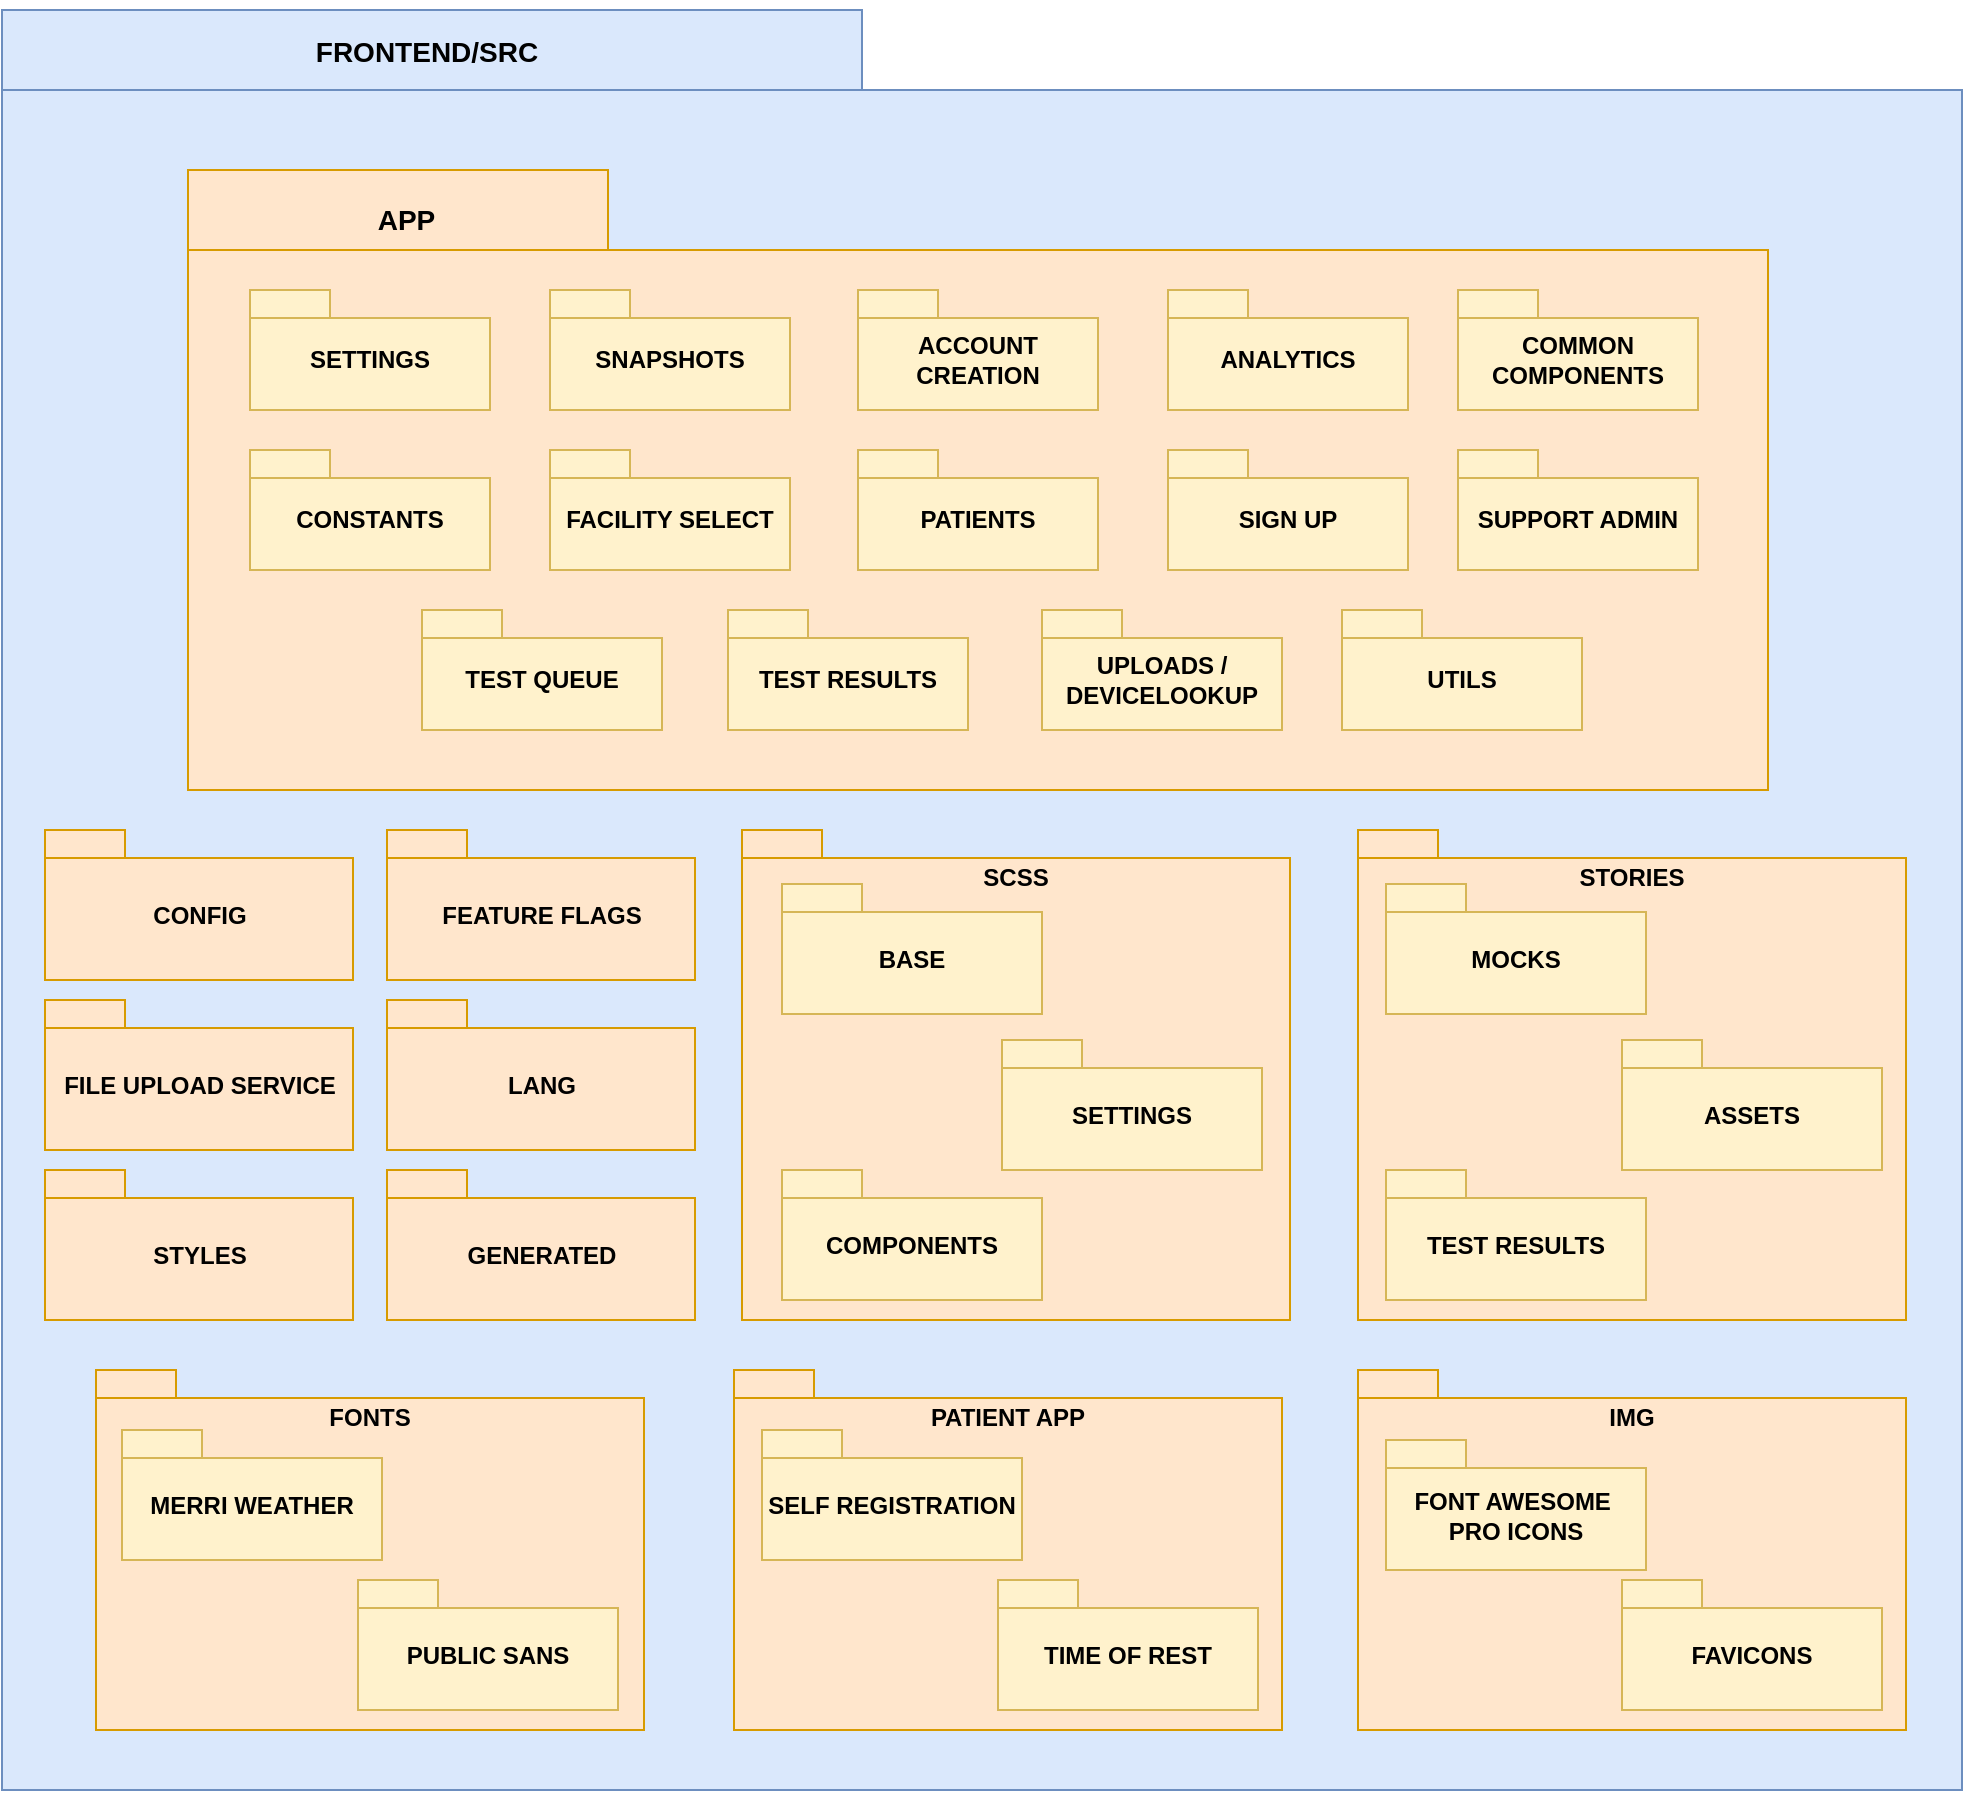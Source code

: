 <mxfile version="26.0.16">
  <diagram name="Página-1" id="kWVvZbGXdmjbfpQ6RwCb">
    <mxGraphModel dx="1050" dy="569" grid="1" gridSize="10" guides="1" tooltips="1" connect="1" arrows="1" fold="1" page="1" pageScale="1" pageWidth="827" pageHeight="1169" math="0" shadow="0">
      <root>
        <mxCell id="0" />
        <mxCell id="1" parent="0" />
        <mxCell id="DD55e8S6xitkIhAZYdYr-1" value="package" style="shape=folder;fontStyle=1;spacingTop=10;tabWidth=430;tabHeight=40;tabPosition=left;html=1;whiteSpace=wrap;fillColor=#dae8fc;strokeColor=#6c8ebf;" vertex="1" parent="1">
          <mxGeometry x="60" y="90" width="980" height="890" as="geometry" />
        </mxCell>
        <mxCell id="h0jYvW_nCPDPX-_wt_Re-3" value="IMG" style="shape=folder;fontStyle=1;spacingTop=10;tabWidth=40;tabHeight=14;tabPosition=left;html=1;whiteSpace=wrap;verticalAlign=top;fillColor=#ffe6cc;strokeColor=#d79b00;" parent="1" vertex="1">
          <mxGeometry x="738" y="770" width="274" height="180" as="geometry" />
        </mxCell>
        <mxCell id="h0jYvW_nCPDPX-_wt_Re-4" value="FONTS" style="shape=folder;fontStyle=1;spacingTop=10;tabWidth=40;tabHeight=14;tabPosition=left;html=1;whiteSpace=wrap;verticalAlign=top;fillColor=#ffe6cc;strokeColor=#d79b00;" parent="1" vertex="1">
          <mxGeometry x="107" y="770" width="274" height="180" as="geometry" />
        </mxCell>
        <mxCell id="h0jYvW_nCPDPX-_wt_Re-5" value="CONFIG" style="shape=folder;fontStyle=1;spacingTop=10;tabWidth=40;tabHeight=14;tabPosition=left;html=1;whiteSpace=wrap;verticalAlign=middle;fillColor=#ffe6cc;strokeColor=#d79b00;" parent="1" vertex="1">
          <mxGeometry x="81.5" y="500" width="154" height="75" as="geometry" />
        </mxCell>
        <mxCell id="h0jYvW_nCPDPX-_wt_Re-6" value="&amp;nbsp; &amp;nbsp; &amp;nbsp; &amp;nbsp; &amp;nbsp; &amp;nbsp; &amp;nbsp; &amp;nbsp; &amp;nbsp; &amp;nbsp; &amp;nbsp; &amp;nbsp; APP" style="shape=folder;fontStyle=1;spacingTop=10;tabWidth=210;tabHeight=40;tabPosition=left;html=1;whiteSpace=wrap;verticalAlign=top;fillColor=#ffe6cc;strokeColor=#d79b00;align=left;fontSize=14;" parent="1" vertex="1">
          <mxGeometry x="153" y="170" width="790" height="310" as="geometry" />
        </mxCell>
        <mxCell id="h0jYvW_nCPDPX-_wt_Re-14" value="FAVICONS" style="shape=folder;fontStyle=1;spacingTop=10;tabWidth=40;tabHeight=14;tabPosition=left;html=1;whiteSpace=wrap;fillColor=#fff2cc;strokeColor=#d6b656;" parent="1" vertex="1">
          <mxGeometry x="870" y="875" width="130" height="65" as="geometry" />
        </mxCell>
        <mxCell id="h0jYvW_nCPDPX-_wt_Re-15" value="FONT AWESOME&amp;nbsp; PRO ICONS" style="shape=folder;fontStyle=1;spacingTop=10;tabWidth=40;tabHeight=14;tabPosition=left;html=1;whiteSpace=wrap;fillColor=#fff2cc;strokeColor=#d6b656;" parent="1" vertex="1">
          <mxGeometry x="752" y="805" width="130" height="65" as="geometry" />
        </mxCell>
        <mxCell id="h0jYvW_nCPDPX-_wt_Re-16" value="PUBLIC SANS" style="shape=folder;fontStyle=1;spacingTop=10;tabWidth=40;tabHeight=14;tabPosition=left;html=1;whiteSpace=wrap;fillColor=#fff2cc;strokeColor=#d6b656;" parent="1" vertex="1">
          <mxGeometry x="238" y="875" width="130" height="65" as="geometry" />
        </mxCell>
        <mxCell id="h0jYvW_nCPDPX-_wt_Re-17" value="MERRI WEATHER" style="shape=folder;fontStyle=1;spacingTop=10;tabWidth=40;tabHeight=14;tabPosition=left;html=1;whiteSpace=wrap;fillColor=#fff2cc;strokeColor=#d6b656;" parent="1" vertex="1">
          <mxGeometry x="120" y="800" width="130" height="65" as="geometry" />
        </mxCell>
        <mxCell id="h0jYvW_nCPDPX-_wt_Re-22" value="COMMON COMPONENTS" style="shape=folder;fontStyle=1;spacingTop=10;tabWidth=40;tabHeight=14;tabPosition=left;html=1;whiteSpace=wrap;fillColor=#fff2cc;strokeColor=#d6b656;" parent="1" vertex="1">
          <mxGeometry x="788" y="230" width="120" height="60" as="geometry" />
        </mxCell>
        <mxCell id="h0jYvW_nCPDPX-_wt_Re-23" value="TEST QUEUE" style="shape=folder;fontStyle=1;spacingTop=10;tabWidth=40;tabHeight=14;tabPosition=left;html=1;whiteSpace=wrap;fillColor=#fff2cc;strokeColor=#d6b656;" parent="1" vertex="1">
          <mxGeometry x="270" y="390" width="120" height="60" as="geometry" />
        </mxCell>
        <mxCell id="h0jYvW_nCPDPX-_wt_Re-24" value="SIGN UP" style="shape=folder;fontStyle=1;spacingTop=10;tabWidth=40;tabHeight=14;tabPosition=left;html=1;whiteSpace=wrap;fillColor=#fff2cc;strokeColor=#d6b656;" parent="1" vertex="1">
          <mxGeometry x="643" y="310" width="120" height="60" as="geometry" />
        </mxCell>
        <mxCell id="h0jYvW_nCPDPX-_wt_Re-25" value="PATIENTS" style="shape=folder;fontStyle=1;spacingTop=10;tabWidth=40;tabHeight=14;tabPosition=left;html=1;whiteSpace=wrap;fillColor=#fff2cc;strokeColor=#d6b656;" parent="1" vertex="1">
          <mxGeometry x="488" y="310" width="120" height="60" as="geometry" />
        </mxCell>
        <mxCell id="h0jYvW_nCPDPX-_wt_Re-26" value="ANALYTICS" style="shape=folder;fontStyle=1;spacingTop=10;tabWidth=40;tabHeight=14;tabPosition=left;html=1;whiteSpace=wrap;fillColor=#fff2cc;strokeColor=#d6b656;" parent="1" vertex="1">
          <mxGeometry x="643" y="230" width="120" height="60" as="geometry" />
        </mxCell>
        <mxCell id="h0jYvW_nCPDPX-_wt_Re-27" value="ACCOUNT CREATION" style="shape=folder;fontStyle=1;spacingTop=10;tabWidth=40;tabHeight=14;tabPosition=left;html=1;whiteSpace=wrap;fillColor=#fff2cc;strokeColor=#d6b656;" parent="1" vertex="1">
          <mxGeometry x="488" y="230" width="120" height="60" as="geometry" />
        </mxCell>
        <mxCell id="h0jYvW_nCPDPX-_wt_Re-28" value="FACILITY SELECT" style="shape=folder;fontStyle=1;spacingTop=10;tabWidth=40;tabHeight=14;tabPosition=left;html=1;whiteSpace=wrap;fillColor=#fff2cc;strokeColor=#d6b656;" parent="1" vertex="1">
          <mxGeometry x="334" y="310" width="120" height="60" as="geometry" />
        </mxCell>
        <mxCell id="h0jYvW_nCPDPX-_wt_Re-29" value="SNAPSHOTS" style="shape=folder;fontStyle=1;spacingTop=10;tabWidth=40;tabHeight=14;tabPosition=left;html=1;whiteSpace=wrap;fillColor=#fff2cc;strokeColor=#d6b656;" parent="1" vertex="1">
          <mxGeometry x="334" y="230" width="120" height="60" as="geometry" />
        </mxCell>
        <mxCell id="h0jYvW_nCPDPX-_wt_Re-30" value="CONSTANTS" style="shape=folder;fontStyle=1;spacingTop=10;tabWidth=40;tabHeight=14;tabPosition=left;html=1;whiteSpace=wrap;fillColor=#fff2cc;strokeColor=#d6b656;" parent="1" vertex="1">
          <mxGeometry x="184" y="310" width="120" height="60" as="geometry" />
        </mxCell>
        <mxCell id="h0jYvW_nCPDPX-_wt_Re-31" value="SETTINGS" style="shape=folder;fontStyle=1;spacingTop=10;tabWidth=40;tabHeight=14;tabPosition=left;html=1;whiteSpace=wrap;fillColor=#fff2cc;strokeColor=#d6b656;" parent="1" vertex="1">
          <mxGeometry x="184" y="230" width="120" height="60" as="geometry" />
        </mxCell>
        <mxCell id="h0jYvW_nCPDPX-_wt_Re-35" value="UTILS" style="shape=folder;fontStyle=1;spacingTop=10;tabWidth=40;tabHeight=14;tabPosition=left;html=1;whiteSpace=wrap;fillColor=#fff2cc;strokeColor=#d6b656;" parent="1" vertex="1">
          <mxGeometry x="730" y="390" width="120" height="60" as="geometry" />
        </mxCell>
        <mxCell id="h0jYvW_nCPDPX-_wt_Re-36" value="UPLOADS / DEVICELOOKUP" style="shape=folder;fontStyle=1;spacingTop=10;tabWidth=40;tabHeight=14;tabPosition=left;html=1;whiteSpace=wrap;fillColor=#fff2cc;strokeColor=#d6b656;" parent="1" vertex="1">
          <mxGeometry x="580" y="390" width="120" height="60" as="geometry" />
        </mxCell>
        <mxCell id="h0jYvW_nCPDPX-_wt_Re-37" value="TEST RESULTS" style="shape=folder;fontStyle=1;spacingTop=10;tabWidth=40;tabHeight=14;tabPosition=left;html=1;whiteSpace=wrap;fillColor=#fff2cc;strokeColor=#d6b656;" parent="1" vertex="1">
          <mxGeometry x="423" y="390" width="120" height="60" as="geometry" />
        </mxCell>
        <mxCell id="h0jYvW_nCPDPX-_wt_Re-38" value="SUPPORT ADMIN" style="shape=folder;fontStyle=1;spacingTop=10;tabWidth=40;tabHeight=14;tabPosition=left;html=1;whiteSpace=wrap;fillColor=#fff2cc;strokeColor=#d6b656;" parent="1" vertex="1">
          <mxGeometry x="788" y="310" width="120" height="60" as="geometry" />
        </mxCell>
        <mxCell id="h0jYvW_nCPDPX-_wt_Re-42" value="FILE UPLOAD SERVICE" style="shape=folder;fontStyle=1;spacingTop=10;tabWidth=40;tabHeight=14;tabPosition=left;html=1;whiteSpace=wrap;verticalAlign=middle;fillColor=#ffe6cc;strokeColor=#d79b00;" parent="1" vertex="1">
          <mxGeometry x="81.5" y="585" width="154" height="75" as="geometry" />
        </mxCell>
        <mxCell id="h0jYvW_nCPDPX-_wt_Re-43" value="FEATURE FLAGS" style="shape=folder;fontStyle=1;spacingTop=10;tabWidth=40;tabHeight=14;tabPosition=left;html=1;whiteSpace=wrap;verticalAlign=middle;fillColor=#ffe6cc;strokeColor=#d79b00;" parent="1" vertex="1">
          <mxGeometry x="252.5" y="500" width="154" height="75" as="geometry" />
        </mxCell>
        <mxCell id="h0jYvW_nCPDPX-_wt_Re-44" value="LANG" style="shape=folder;fontStyle=1;spacingTop=10;tabWidth=40;tabHeight=14;tabPosition=left;html=1;whiteSpace=wrap;verticalAlign=middle;fillColor=#ffe6cc;strokeColor=#d79b00;" parent="1" vertex="1">
          <mxGeometry x="252.5" y="585" width="154" height="75" as="geometry" />
        </mxCell>
        <mxCell id="h0jYvW_nCPDPX-_wt_Re-45" value="GENERATED" style="shape=folder;fontStyle=1;spacingTop=10;tabWidth=40;tabHeight=14;tabPosition=left;html=1;whiteSpace=wrap;verticalAlign=middle;fillColor=#ffe6cc;strokeColor=#d79b00;" parent="1" vertex="1">
          <mxGeometry x="252.5" y="670" width="154" height="75" as="geometry" />
        </mxCell>
        <mxCell id="h0jYvW_nCPDPX-_wt_Re-46" value="PATIENT APP" style="shape=folder;fontStyle=1;spacingTop=10;tabWidth=40;tabHeight=14;tabPosition=left;html=1;whiteSpace=wrap;verticalAlign=top;fillColor=#ffe6cc;strokeColor=#d79b00;" parent="1" vertex="1">
          <mxGeometry x="426" y="770" width="274" height="180" as="geometry" />
        </mxCell>
        <mxCell id="h0jYvW_nCPDPX-_wt_Re-48" value="STYLES" style="shape=folder;fontStyle=1;spacingTop=10;tabWidth=40;tabHeight=14;tabPosition=left;html=1;whiteSpace=wrap;verticalAlign=middle;fillColor=#ffe6cc;strokeColor=#d79b00;" parent="1" vertex="1">
          <mxGeometry x="81.5" y="670" width="154" height="75" as="geometry" />
        </mxCell>
        <mxCell id="h0jYvW_nCPDPX-_wt_Re-49" value="TIME OF REST" style="shape=folder;fontStyle=1;spacingTop=10;tabWidth=40;tabHeight=14;tabPosition=left;html=1;whiteSpace=wrap;fillColor=#fff2cc;strokeColor=#d6b656;" parent="1" vertex="1">
          <mxGeometry x="558" y="875" width="130" height="65" as="geometry" />
        </mxCell>
        <mxCell id="h0jYvW_nCPDPX-_wt_Re-50" value="SELF REGISTRATION" style="shape=folder;fontStyle=1;spacingTop=10;tabWidth=40;tabHeight=14;tabPosition=left;html=1;whiteSpace=wrap;fillColor=#fff2cc;strokeColor=#d6b656;" parent="1" vertex="1">
          <mxGeometry x="440" y="800" width="130" height="65" as="geometry" />
        </mxCell>
        <mxCell id="h0jYvW_nCPDPX-_wt_Re-51" value="SCSS" style="shape=folder;fontStyle=1;spacingTop=10;tabWidth=40;tabHeight=14;tabPosition=left;html=1;whiteSpace=wrap;verticalAlign=top;fillColor=#ffe6cc;strokeColor=#d79b00;" parent="1" vertex="1">
          <mxGeometry x="430" y="500" width="274" height="245" as="geometry" />
        </mxCell>
        <mxCell id="h0jYvW_nCPDPX-_wt_Re-52" value="SETTINGS" style="shape=folder;fontStyle=1;spacingTop=10;tabWidth=40;tabHeight=14;tabPosition=left;html=1;whiteSpace=wrap;fillColor=#fff2cc;strokeColor=#d6b656;" parent="1" vertex="1">
          <mxGeometry x="560" y="605" width="130" height="65" as="geometry" />
        </mxCell>
        <mxCell id="h0jYvW_nCPDPX-_wt_Re-53" value="COMPONENTS" style="shape=folder;fontStyle=1;spacingTop=10;tabWidth=40;tabHeight=14;tabPosition=left;html=1;whiteSpace=wrap;fillColor=#fff2cc;strokeColor=#d6b656;" parent="1" vertex="1">
          <mxGeometry x="450" y="670" width="130" height="65" as="geometry" />
        </mxCell>
        <mxCell id="h0jYvW_nCPDPX-_wt_Re-54" value="BASE" style="shape=folder;fontStyle=1;spacingTop=10;tabWidth=40;tabHeight=14;tabPosition=left;html=1;whiteSpace=wrap;fillColor=#fff2cc;strokeColor=#d6b656;" parent="1" vertex="1">
          <mxGeometry x="450" y="527" width="130" height="65" as="geometry" />
        </mxCell>
        <mxCell id="h0jYvW_nCPDPX-_wt_Re-55" value="STORIES" style="shape=folder;fontStyle=1;spacingTop=10;tabWidth=40;tabHeight=14;tabPosition=left;html=1;whiteSpace=wrap;verticalAlign=top;fillColor=#ffe6cc;strokeColor=#d79b00;" parent="1" vertex="1">
          <mxGeometry x="738" y="500" width="274" height="245" as="geometry" />
        </mxCell>
        <mxCell id="h0jYvW_nCPDPX-_wt_Re-57" value="TEST RESULTS" style="shape=folder;fontStyle=1;spacingTop=10;tabWidth=40;tabHeight=14;tabPosition=left;html=1;whiteSpace=wrap;fillColor=#fff2cc;strokeColor=#d6b656;" parent="1" vertex="1">
          <mxGeometry x="752" y="670" width="130" height="65" as="geometry" />
        </mxCell>
        <mxCell id="h0jYvW_nCPDPX-_wt_Re-58" value="ASSETS" style="shape=folder;fontStyle=1;spacingTop=10;tabWidth=40;tabHeight=14;tabPosition=left;html=1;whiteSpace=wrap;fillColor=#fff2cc;strokeColor=#d6b656;" parent="1" vertex="1">
          <mxGeometry x="870" y="605" width="130" height="65" as="geometry" />
        </mxCell>
        <mxCell id="h0jYvW_nCPDPX-_wt_Re-59" value="MOCKS" style="shape=folder;fontStyle=1;spacingTop=10;tabWidth=40;tabHeight=14;tabPosition=left;html=1;whiteSpace=wrap;fillColor=#fff2cc;strokeColor=#d6b656;" parent="1" vertex="1">
          <mxGeometry x="752" y="527" width="130" height="65" as="geometry" />
        </mxCell>
        <mxCell id="h0jYvW_nCPDPX-_wt_Re-60" style="edgeStyle=orthogonalEdgeStyle;rounded=0;orthogonalLoop=1;jettySize=auto;html=1;exitX=0.5;exitY=1;exitDx=0;exitDy=0;exitPerimeter=0;" parent="1" source="h0jYvW_nCPDPX-_wt_Re-14" target="h0jYvW_nCPDPX-_wt_Re-14" edge="1">
          <mxGeometry relative="1" as="geometry" />
        </mxCell>
        <mxCell id="DD55e8S6xitkIhAZYdYr-3" value="&#xa;&lt;span id=&quot;docs-internal-guid-f98252ee-7fff-1c81-8c28-5ae9aa0f7682&quot;&gt;&lt;span style=&quot;font-family: Arial, sans-serif; color: rgb(0, 0, 0); background-color: transparent; font-style: normal; font-variant: normal; text-decoration: none; vertical-align: baseline; white-space: pre-wrap;&quot;&gt;FRONTEND/SRC&lt;/span&gt;&lt;/span&gt;&#xa;&#xa;" style="text;align=center;fontStyle=1;verticalAlign=middle;spacingLeft=3;spacingRight=3;strokeColor=none;rotatable=0;points=[[0,0.5],[1,0.5]];portConstraint=eastwest;html=1;textDirection=ltr;fontSize=14;" vertex="1" parent="1">
          <mxGeometry x="107" y="106" width="330" height="26" as="geometry" />
        </mxCell>
      </root>
    </mxGraphModel>
  </diagram>
</mxfile>

